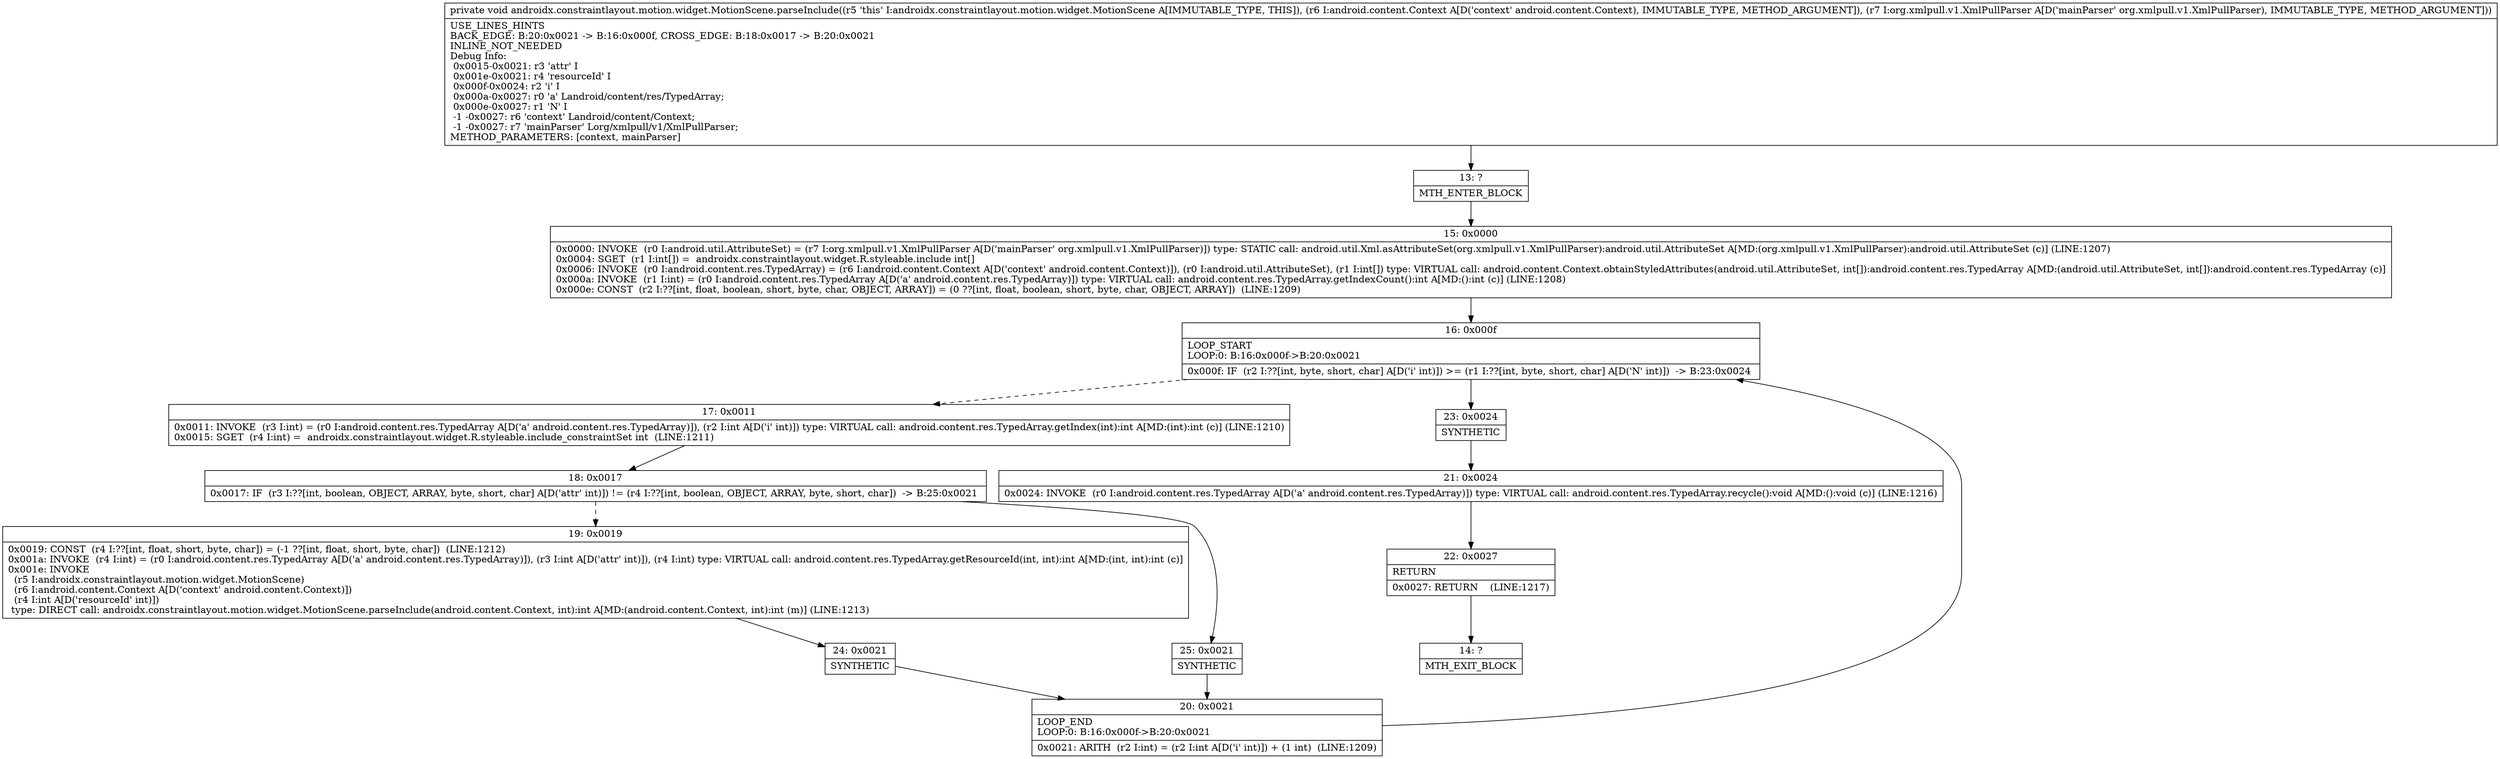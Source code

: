 digraph "CFG forandroidx.constraintlayout.motion.widget.MotionScene.parseInclude(Landroid\/content\/Context;Lorg\/xmlpull\/v1\/XmlPullParser;)V" {
Node_13 [shape=record,label="{13\:\ ?|MTH_ENTER_BLOCK\l}"];
Node_15 [shape=record,label="{15\:\ 0x0000|0x0000: INVOKE  (r0 I:android.util.AttributeSet) = (r7 I:org.xmlpull.v1.XmlPullParser A[D('mainParser' org.xmlpull.v1.XmlPullParser)]) type: STATIC call: android.util.Xml.asAttributeSet(org.xmlpull.v1.XmlPullParser):android.util.AttributeSet A[MD:(org.xmlpull.v1.XmlPullParser):android.util.AttributeSet (c)] (LINE:1207)\l0x0004: SGET  (r1 I:int[]) =  androidx.constraintlayout.widget.R.styleable.include int[] \l0x0006: INVOKE  (r0 I:android.content.res.TypedArray) = (r6 I:android.content.Context A[D('context' android.content.Context)]), (r0 I:android.util.AttributeSet), (r1 I:int[]) type: VIRTUAL call: android.content.Context.obtainStyledAttributes(android.util.AttributeSet, int[]):android.content.res.TypedArray A[MD:(android.util.AttributeSet, int[]):android.content.res.TypedArray (c)]\l0x000a: INVOKE  (r1 I:int) = (r0 I:android.content.res.TypedArray A[D('a' android.content.res.TypedArray)]) type: VIRTUAL call: android.content.res.TypedArray.getIndexCount():int A[MD:():int (c)] (LINE:1208)\l0x000e: CONST  (r2 I:??[int, float, boolean, short, byte, char, OBJECT, ARRAY]) = (0 ??[int, float, boolean, short, byte, char, OBJECT, ARRAY])  (LINE:1209)\l}"];
Node_16 [shape=record,label="{16\:\ 0x000f|LOOP_START\lLOOP:0: B:16:0x000f\-\>B:20:0x0021\l|0x000f: IF  (r2 I:??[int, byte, short, char] A[D('i' int)]) \>= (r1 I:??[int, byte, short, char] A[D('N' int)])  \-\> B:23:0x0024 \l}"];
Node_17 [shape=record,label="{17\:\ 0x0011|0x0011: INVOKE  (r3 I:int) = (r0 I:android.content.res.TypedArray A[D('a' android.content.res.TypedArray)]), (r2 I:int A[D('i' int)]) type: VIRTUAL call: android.content.res.TypedArray.getIndex(int):int A[MD:(int):int (c)] (LINE:1210)\l0x0015: SGET  (r4 I:int) =  androidx.constraintlayout.widget.R.styleable.include_constraintSet int  (LINE:1211)\l}"];
Node_18 [shape=record,label="{18\:\ 0x0017|0x0017: IF  (r3 I:??[int, boolean, OBJECT, ARRAY, byte, short, char] A[D('attr' int)]) != (r4 I:??[int, boolean, OBJECT, ARRAY, byte, short, char])  \-\> B:25:0x0021 \l}"];
Node_19 [shape=record,label="{19\:\ 0x0019|0x0019: CONST  (r4 I:??[int, float, short, byte, char]) = (\-1 ??[int, float, short, byte, char])  (LINE:1212)\l0x001a: INVOKE  (r4 I:int) = (r0 I:android.content.res.TypedArray A[D('a' android.content.res.TypedArray)]), (r3 I:int A[D('attr' int)]), (r4 I:int) type: VIRTUAL call: android.content.res.TypedArray.getResourceId(int, int):int A[MD:(int, int):int (c)]\l0x001e: INVOKE  \l  (r5 I:androidx.constraintlayout.motion.widget.MotionScene)\l  (r6 I:android.content.Context A[D('context' android.content.Context)])\l  (r4 I:int A[D('resourceId' int)])\l type: DIRECT call: androidx.constraintlayout.motion.widget.MotionScene.parseInclude(android.content.Context, int):int A[MD:(android.content.Context, int):int (m)] (LINE:1213)\l}"];
Node_24 [shape=record,label="{24\:\ 0x0021|SYNTHETIC\l}"];
Node_20 [shape=record,label="{20\:\ 0x0021|LOOP_END\lLOOP:0: B:16:0x000f\-\>B:20:0x0021\l|0x0021: ARITH  (r2 I:int) = (r2 I:int A[D('i' int)]) + (1 int)  (LINE:1209)\l}"];
Node_25 [shape=record,label="{25\:\ 0x0021|SYNTHETIC\l}"];
Node_23 [shape=record,label="{23\:\ 0x0024|SYNTHETIC\l}"];
Node_21 [shape=record,label="{21\:\ 0x0024|0x0024: INVOKE  (r0 I:android.content.res.TypedArray A[D('a' android.content.res.TypedArray)]) type: VIRTUAL call: android.content.res.TypedArray.recycle():void A[MD:():void (c)] (LINE:1216)\l}"];
Node_22 [shape=record,label="{22\:\ 0x0027|RETURN\l|0x0027: RETURN    (LINE:1217)\l}"];
Node_14 [shape=record,label="{14\:\ ?|MTH_EXIT_BLOCK\l}"];
MethodNode[shape=record,label="{private void androidx.constraintlayout.motion.widget.MotionScene.parseInclude((r5 'this' I:androidx.constraintlayout.motion.widget.MotionScene A[IMMUTABLE_TYPE, THIS]), (r6 I:android.content.Context A[D('context' android.content.Context), IMMUTABLE_TYPE, METHOD_ARGUMENT]), (r7 I:org.xmlpull.v1.XmlPullParser A[D('mainParser' org.xmlpull.v1.XmlPullParser), IMMUTABLE_TYPE, METHOD_ARGUMENT]))  | USE_LINES_HINTS\lBACK_EDGE: B:20:0x0021 \-\> B:16:0x000f, CROSS_EDGE: B:18:0x0017 \-\> B:20:0x0021\lINLINE_NOT_NEEDED\lDebug Info:\l  0x0015\-0x0021: r3 'attr' I\l  0x001e\-0x0021: r4 'resourceId' I\l  0x000f\-0x0024: r2 'i' I\l  0x000a\-0x0027: r0 'a' Landroid\/content\/res\/TypedArray;\l  0x000e\-0x0027: r1 'N' I\l  \-1 \-0x0027: r6 'context' Landroid\/content\/Context;\l  \-1 \-0x0027: r7 'mainParser' Lorg\/xmlpull\/v1\/XmlPullParser;\lMETHOD_PARAMETERS: [context, mainParser]\l}"];
MethodNode -> Node_13;Node_13 -> Node_15;
Node_15 -> Node_16;
Node_16 -> Node_17[style=dashed];
Node_16 -> Node_23;
Node_17 -> Node_18;
Node_18 -> Node_19[style=dashed];
Node_18 -> Node_25;
Node_19 -> Node_24;
Node_24 -> Node_20;
Node_20 -> Node_16;
Node_25 -> Node_20;
Node_23 -> Node_21;
Node_21 -> Node_22;
Node_22 -> Node_14;
}

